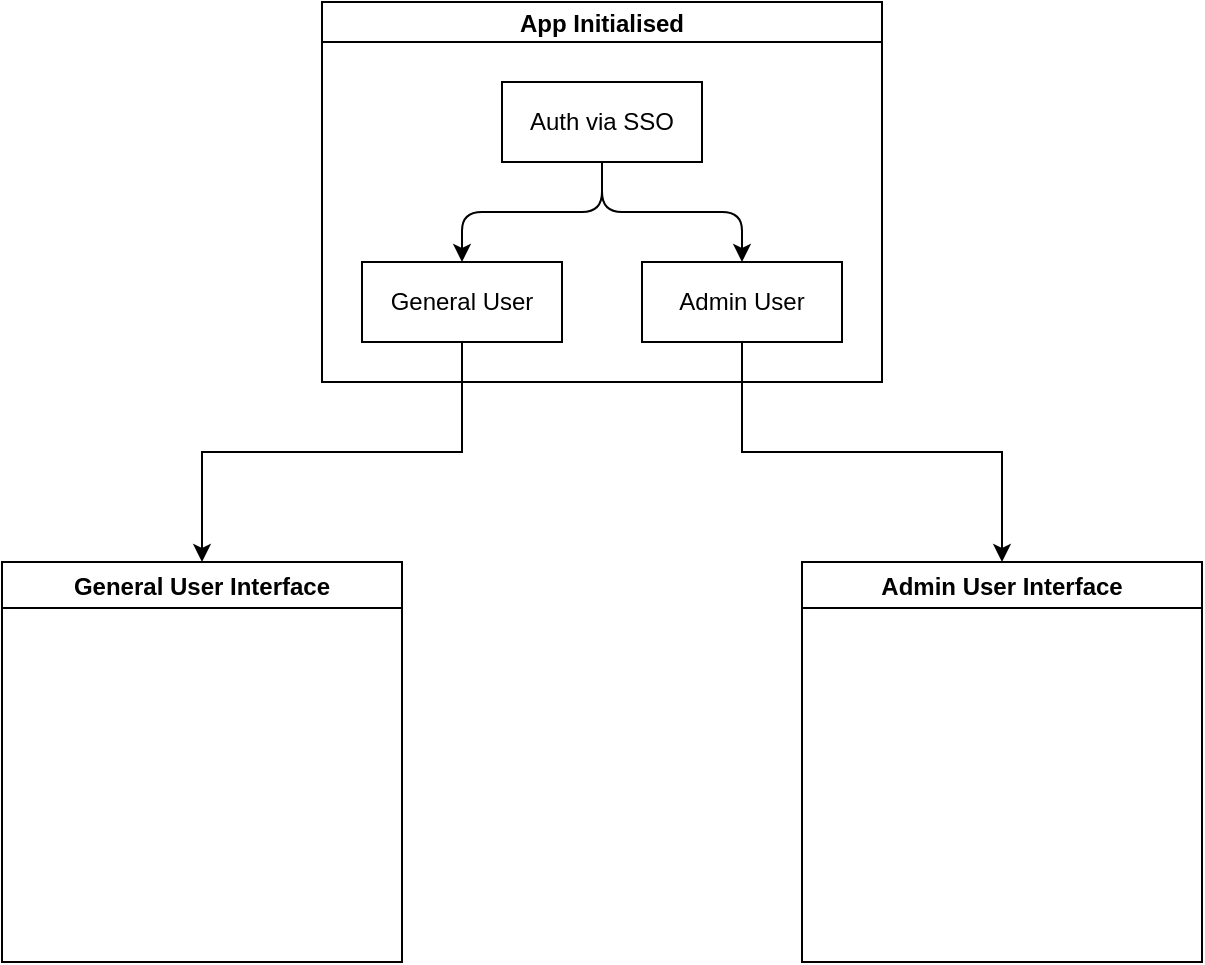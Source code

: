 <mxfile version="21.3.2" type="github">
  <diagram name="Page-1" id="-TLbGnTHELKUlk2XSNLn">
    <mxGraphModel dx="1158" dy="785" grid="1" gridSize="10" guides="1" tooltips="1" connect="1" arrows="1" fold="1" page="1" pageScale="1" pageWidth="827" pageHeight="1169" math="0" shadow="0">
      <root>
        <mxCell id="0" />
        <mxCell id="1" parent="0" />
        <mxCell id="S1Um8w8Yz1RI7QfKpjZw-1" value="App Initialised" style="swimlane;startSize=20;horizontal=1;childLayout=treeLayout;horizontalTree=0;resizable=0;containerType=tree;fontSize=12;" vertex="1" parent="1">
          <mxGeometry x="280" y="120" width="280" height="190" as="geometry" />
        </mxCell>
        <mxCell id="S1Um8w8Yz1RI7QfKpjZw-2" value="Auth via SSO" style="whiteSpace=wrap;html=1;" vertex="1" parent="S1Um8w8Yz1RI7QfKpjZw-1">
          <mxGeometry x="90" y="40" width="100" height="40" as="geometry" />
        </mxCell>
        <mxCell id="S1Um8w8Yz1RI7QfKpjZw-3" value="General User" style="whiteSpace=wrap;html=1;" vertex="1" parent="S1Um8w8Yz1RI7QfKpjZw-1">
          <mxGeometry x="20" y="130" width="100" height="40" as="geometry" />
        </mxCell>
        <mxCell id="S1Um8w8Yz1RI7QfKpjZw-4" value="" style="edgeStyle=elbowEdgeStyle;elbow=vertical;html=1;rounded=1;curved=0;sourcePerimeterSpacing=0;targetPerimeterSpacing=0;startSize=6;endSize=6;" edge="1" parent="S1Um8w8Yz1RI7QfKpjZw-1" source="S1Um8w8Yz1RI7QfKpjZw-2" target="S1Um8w8Yz1RI7QfKpjZw-3">
          <mxGeometry relative="1" as="geometry" />
        </mxCell>
        <mxCell id="S1Um8w8Yz1RI7QfKpjZw-5" value="Admin User" style="whiteSpace=wrap;html=1;" vertex="1" parent="S1Um8w8Yz1RI7QfKpjZw-1">
          <mxGeometry x="160" y="130" width="100" height="40" as="geometry" />
        </mxCell>
        <mxCell id="S1Um8w8Yz1RI7QfKpjZw-6" value="" style="edgeStyle=elbowEdgeStyle;elbow=vertical;html=1;rounded=1;curved=0;sourcePerimeterSpacing=0;targetPerimeterSpacing=0;startSize=6;endSize=6;" edge="1" parent="S1Um8w8Yz1RI7QfKpjZw-1" source="S1Um8w8Yz1RI7QfKpjZw-2" target="S1Um8w8Yz1RI7QfKpjZw-5">
          <mxGeometry relative="1" as="geometry" />
        </mxCell>
        <mxCell id="S1Um8w8Yz1RI7QfKpjZw-7" value="General User Interface" style="swimlane;" vertex="1" parent="1">
          <mxGeometry x="120" y="400" width="200" height="200" as="geometry" />
        </mxCell>
        <mxCell id="S1Um8w8Yz1RI7QfKpjZw-8" style="edgeStyle=orthogonalEdgeStyle;rounded=0;orthogonalLoop=1;jettySize=auto;html=1;exitX=0.5;exitY=1;exitDx=0;exitDy=0;entryX=0.5;entryY=0;entryDx=0;entryDy=0;" edge="1" parent="1" source="S1Um8w8Yz1RI7QfKpjZw-3" target="S1Um8w8Yz1RI7QfKpjZw-7">
          <mxGeometry relative="1" as="geometry" />
        </mxCell>
        <mxCell id="S1Um8w8Yz1RI7QfKpjZw-9" value="Admin User Interface" style="swimlane;" vertex="1" parent="1">
          <mxGeometry x="520" y="400" width="200" height="200" as="geometry" />
        </mxCell>
        <mxCell id="S1Um8w8Yz1RI7QfKpjZw-10" style="edgeStyle=orthogonalEdgeStyle;rounded=0;orthogonalLoop=1;jettySize=auto;html=1;exitX=0.5;exitY=1;exitDx=0;exitDy=0;" edge="1" parent="1" source="S1Um8w8Yz1RI7QfKpjZw-5" target="S1Um8w8Yz1RI7QfKpjZw-9">
          <mxGeometry relative="1" as="geometry" />
        </mxCell>
      </root>
    </mxGraphModel>
  </diagram>
</mxfile>
